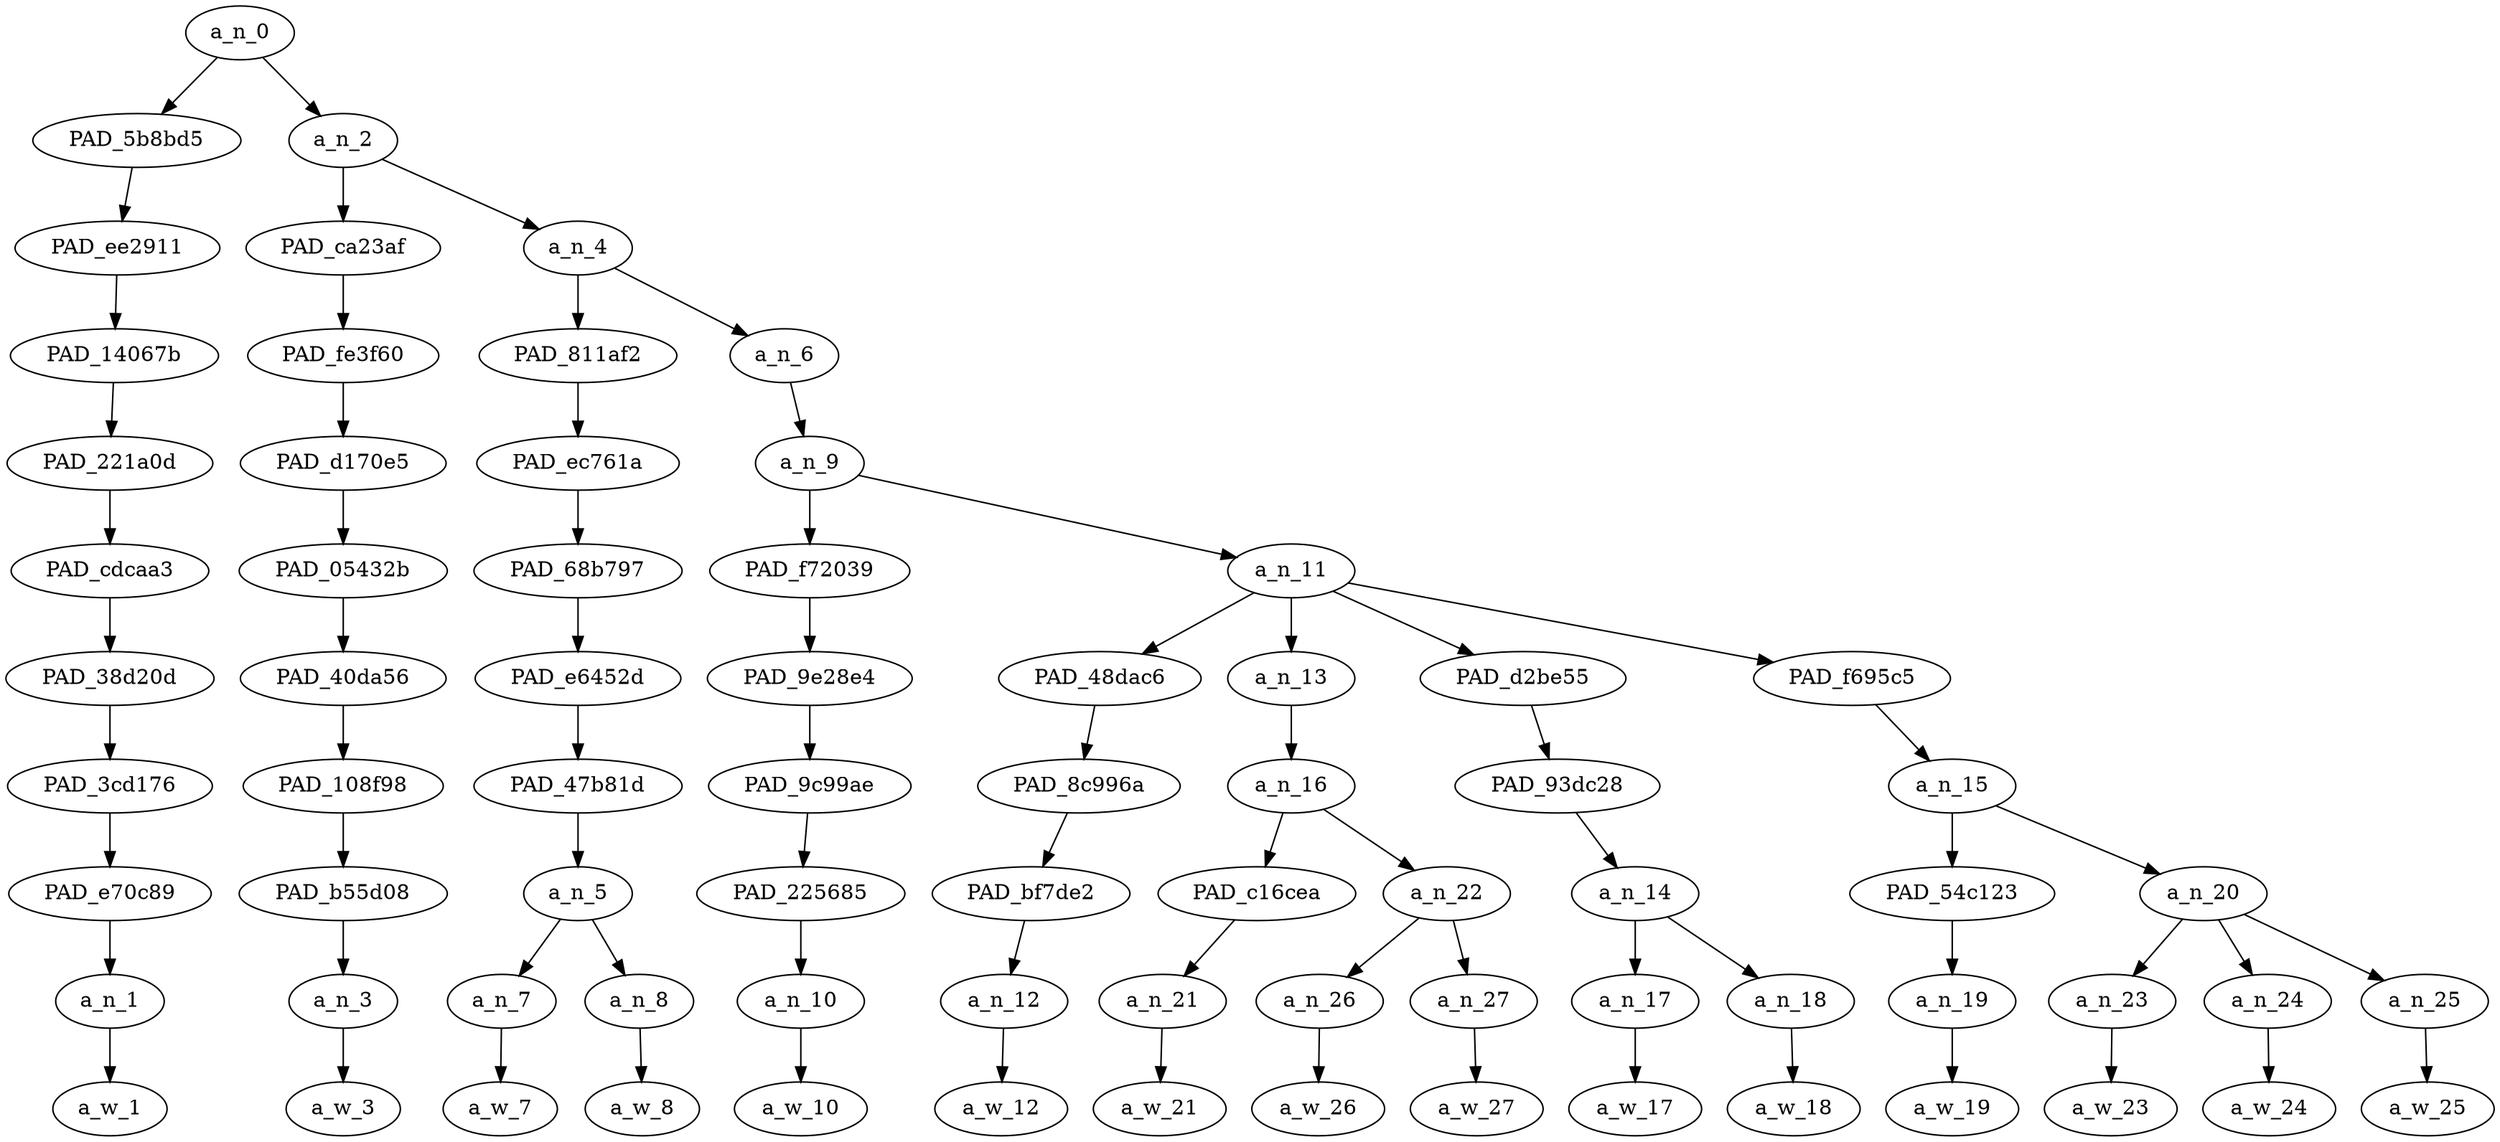 strict digraph "" {
	a_n_0	[div_dir=1,
		index=0,
		level=10,
		pos="1.33203125,10!",
		text_span="[0, 1, 2, 3, 4, 5, 6, 7, 8, 9, 10, 11, 12, 13, 14]",
		value=1.00000002];
	PAD_5b8bd5	[div_dir=1,
		index=0,
		level=9,
		pos="0.0,9!",
		text_span="[0]",
		value=0.15319856];
	a_n_0 -> PAD_5b8bd5;
	a_n_2	[div_dir=-1,
		index=1,
		level=9,
		pos="2.6640625,9!",
		text_span="[1, 2, 3, 4, 5, 6, 7, 8, 9, 10, 11, 12, 13, 14]",
		value=0.84650672];
	a_n_0 -> a_n_2;
	PAD_ee2911	[div_dir=1,
		index=0,
		level=8,
		pos="0.0,8!",
		text_span="[0]",
		value=0.15319856];
	PAD_5b8bd5 -> PAD_ee2911;
	PAD_14067b	[div_dir=1,
		index=0,
		level=7,
		pos="0.0,7!",
		text_span="[0]",
		value=0.15319856];
	PAD_ee2911 -> PAD_14067b;
	PAD_221a0d	[div_dir=1,
		index=0,
		level=6,
		pos="0.0,6!",
		text_span="[0]",
		value=0.15319856];
	PAD_14067b -> PAD_221a0d;
	PAD_cdcaa3	[div_dir=1,
		index=0,
		level=5,
		pos="0.0,5!",
		text_span="[0]",
		value=0.15319856];
	PAD_221a0d -> PAD_cdcaa3;
	PAD_38d20d	[div_dir=1,
		index=0,
		level=4,
		pos="0.0,4!",
		text_span="[0]",
		value=0.15319856];
	PAD_cdcaa3 -> PAD_38d20d;
	PAD_3cd176	[div_dir=1,
		index=0,
		level=3,
		pos="0.0,3!",
		text_span="[0]",
		value=0.15319856];
	PAD_38d20d -> PAD_3cd176;
	PAD_e70c89	[div_dir=1,
		index=0,
		level=2,
		pos="0.0,2!",
		text_span="[0]",
		value=0.15319856];
	PAD_3cd176 -> PAD_e70c89;
	a_n_1	[div_dir=1,
		index=0,
		level=1,
		pos="0.0,1!",
		text_span="[0]",
		value=0.15319856];
	PAD_e70c89 -> a_n_1;
	a_w_1	[div_dir=0,
		index=0,
		level=0,
		pos="0,0!",
		text_span="[0]",
		value=regression];
	a_n_1 -> a_w_1;
	PAD_ca23af	[div_dir=1,
		index=1,
		level=8,
		pos="1.0,8!",
		text_span="[1]",
		value=0.05944649];
	a_n_2 -> PAD_ca23af;
	a_n_4	[div_dir=-1,
		index=2,
		level=8,
		pos="4.328125,8!",
		text_span="[2, 3, 4, 5, 6, 7, 8, 9, 10, 11, 12, 13, 14]",
		value=0.78699993];
	a_n_2 -> a_n_4;
	PAD_fe3f60	[div_dir=1,
		index=1,
		level=7,
		pos="1.0,7!",
		text_span="[1]",
		value=0.05944649];
	PAD_ca23af -> PAD_fe3f60;
	PAD_d170e5	[div_dir=1,
		index=1,
		level=6,
		pos="1.0,6!",
		text_span="[1]",
		value=0.05944649];
	PAD_fe3f60 -> PAD_d170e5;
	PAD_05432b	[div_dir=1,
		index=1,
		level=5,
		pos="1.0,5!",
		text_span="[1]",
		value=0.05944649];
	PAD_d170e5 -> PAD_05432b;
	PAD_40da56	[div_dir=1,
		index=1,
		level=4,
		pos="1.0,4!",
		text_span="[1]",
		value=0.05944649];
	PAD_05432b -> PAD_40da56;
	PAD_108f98	[div_dir=1,
		index=1,
		level=3,
		pos="1.0,3!",
		text_span="[1]",
		value=0.05944649];
	PAD_40da56 -> PAD_108f98;
	PAD_b55d08	[div_dir=1,
		index=1,
		level=2,
		pos="1.0,2!",
		text_span="[1]",
		value=0.05944649];
	PAD_108f98 -> PAD_b55d08;
	a_n_3	[div_dir=1,
		index=1,
		level=1,
		pos="1.0,1!",
		text_span="[1]",
		value=0.05944649];
	PAD_b55d08 -> a_n_3;
	a_w_3	[div_dir=0,
		index=1,
		level=0,
		pos="1,0!",
		text_span="[1]",
		value=is];
	a_n_3 -> a_w_3;
	PAD_811af2	[div_dir=-1,
		index=2,
		level=7,
		pos="2.5,7!",
		text_span="[2, 3]",
		value=0.14421028];
	a_n_4 -> PAD_811af2;
	a_n_6	[div_dir=-1,
		index=3,
		level=7,
		pos="6.15625,7!",
		text_span="[4, 5, 6, 7, 8, 9, 10, 11, 12, 13, 14]",
		value=0.64259461];
	a_n_4 -> a_n_6;
	PAD_ec761a	[div_dir=-1,
		index=2,
		level=6,
		pos="2.5,6!",
		text_span="[2, 3]",
		value=0.14421028];
	PAD_811af2 -> PAD_ec761a;
	PAD_68b797	[div_dir=-1,
		index=2,
		level=5,
		pos="2.5,5!",
		text_span="[2, 3]",
		value=0.14421028];
	PAD_ec761a -> PAD_68b797;
	PAD_e6452d	[div_dir=-1,
		index=2,
		level=4,
		pos="2.5,4!",
		text_span="[2, 3]",
		value=0.14421028];
	PAD_68b797 -> PAD_e6452d;
	PAD_47b81d	[div_dir=-1,
		index=2,
		level=3,
		pos="2.5,3!",
		text_span="[2, 3]",
		value=0.14421028];
	PAD_e6452d -> PAD_47b81d;
	a_n_5	[div_dir=-1,
		index=2,
		level=2,
		pos="2.5,2!",
		text_span="[2, 3]",
		value=0.14421028];
	PAD_47b81d -> a_n_5;
	a_n_7	[div_dir=1,
		index=2,
		level=1,
		pos="2.0,1!",
		text_span="[2]",
		value=0.05581425];
	a_n_5 -> a_n_7;
	a_n_8	[div_dir=-1,
		index=3,
		level=1,
		pos="3.0,1!",
		text_span="[3]",
		value=0.08827692];
	a_n_5 -> a_n_8;
	a_w_7	[div_dir=0,
		index=2,
		level=0,
		pos="2,0!",
		text_span="[2]",
		value=a];
	a_n_7 -> a_w_7;
	a_w_8	[div_dir=0,
		index=3,
		level=0,
		pos="3,0!",
		text_span="[3]",
		value=bitch];
	a_n_8 -> a_w_8;
	a_n_9	[div_dir=-1,
		index=3,
		level=6,
		pos="6.15625,6!",
		text_span="[4, 5, 6, 7, 8, 9, 10, 11, 12, 13, 14]",
		value=0.64243378];
	a_n_6 -> a_n_9;
	PAD_f72039	[div_dir=-1,
		index=3,
		level=5,
		pos="4.0,5!",
		text_span="[4]",
		value=0.04513884];
	a_n_9 -> PAD_f72039;
	a_n_11	[div_dir=-1,
		index=4,
		level=5,
		pos="8.3125,5!",
		text_span="[5, 6, 7, 8, 9, 10, 11, 12, 13, 14]",
		value=0.59713412];
	a_n_9 -> a_n_11;
	PAD_9e28e4	[div_dir=-1,
		index=3,
		level=4,
		pos="4.0,4!",
		text_span="[4]",
		value=0.04513884];
	PAD_f72039 -> PAD_9e28e4;
	PAD_9c99ae	[div_dir=-1,
		index=3,
		level=3,
		pos="4.0,3!",
		text_span="[4]",
		value=0.04513884];
	PAD_9e28e4 -> PAD_9c99ae;
	PAD_225685	[div_dir=-1,
		index=3,
		level=2,
		pos="4.0,2!",
		text_span="[4]",
		value=0.04513884];
	PAD_9c99ae -> PAD_225685;
	a_n_10	[div_dir=-1,
		index=4,
		level=1,
		pos="4.0,1!",
		text_span="[4]",
		value=0.04513884];
	PAD_225685 -> a_n_10;
	a_w_10	[div_dir=0,
		index=4,
		level=0,
		pos="4,0!",
		text_span="[4]",
		value=i];
	a_n_10 -> a_w_10;
	PAD_48dac6	[div_dir=-1,
		index=4,
		level=4,
		pos="5.0,4!",
		text_span="[5]",
		value=0.04761625];
	a_n_11 -> PAD_48dac6;
	a_n_13	[div_dir=-1,
		index=5,
		level=4,
		pos="6.75,4!",
		text_span="[6, 7, 8]",
		value=0.24830838];
	a_n_11 -> a_n_13;
	PAD_d2be55	[div_dir=1,
		index=6,
		level=4,
		pos="9.5,4!",
		text_span="[9, 10]",
		value=0.10406353];
	a_n_11 -> PAD_d2be55;
	PAD_f695c5	[div_dir=1,
		index=7,
		level=4,
		pos="12.0,4!",
		text_span="[11, 12, 13, 14]",
		value=0.19697732];
	a_n_11 -> PAD_f695c5;
	PAD_8c996a	[div_dir=-1,
		index=4,
		level=3,
		pos="5.0,3!",
		text_span="[5]",
		value=0.04761625];
	PAD_48dac6 -> PAD_8c996a;
	PAD_bf7de2	[div_dir=-1,
		index=4,
		level=2,
		pos="5.0,2!",
		text_span="[5]",
		value=0.04761625];
	PAD_8c996a -> PAD_bf7de2;
	a_n_12	[div_dir=-1,
		index=5,
		level=1,
		pos="5.0,1!",
		text_span="[5]",
		value=0.04761625];
	PAD_bf7de2 -> a_n_12;
	a_w_12	[div_dir=0,
		index=5,
		level=0,
		pos="5,0!",
		text_span="[5]",
		value=haven];
	a_n_12 -> a_w_12;
	a_n_16	[div_dir=-1,
		index=5,
		level=3,
		pos="6.75,3!",
		text_span="[6, 7, 8]",
		value=0.24749188];
	a_n_13 -> a_n_16;
	PAD_c16cea	[div_dir=-1,
		index=5,
		level=2,
		pos="6.0,2!",
		text_span="[6]",
		value=0.17173903];
	a_n_16 -> PAD_c16cea;
	a_n_22	[div_dir=1,
		index=6,
		level=2,
		pos="7.5,2!",
		text_span="[7, 8]",
		value=0.07493635];
	a_n_16 -> a_n_22;
	a_n_21	[div_dir=-1,
		index=6,
		level=1,
		pos="6.0,1!",
		text_span="[6]",
		value=0.17173903];
	PAD_c16cea -> a_n_21;
	a_w_21	[div_dir=0,
		index=6,
		level=0,
		pos="6,0!",
		text_span="[6]",
		value=’];
	a_n_21 -> a_w_21;
	a_n_26	[div_dir=1,
		index=7,
		level=1,
		pos="7.0,1!",
		text_span="[7]",
		value=0.03809857];
	a_n_22 -> a_n_26;
	a_n_27	[div_dir=-1,
		index=8,
		level=1,
		pos="8.0,1!",
		text_span="[8]",
		value=0.03679727];
	a_n_22 -> a_n_27;
	a_w_26	[div_dir=0,
		index=7,
		level=0,
		pos="7,0!",
		text_span="[7]",
		value=t];
	a_n_26 -> a_w_26;
	a_w_27	[div_dir=0,
		index=8,
		level=0,
		pos="8,0!",
		text_span="[8]",
		value=been];
	a_n_27 -> a_w_27;
	PAD_93dc28	[div_dir=1,
		index=6,
		level=3,
		pos="9.5,3!",
		text_span="[9, 10]",
		value=0.10406353];
	PAD_d2be55 -> PAD_93dc28;
	a_n_14	[div_dir=1,
		index=7,
		level=2,
		pos="9.5,2!",
		text_span="[9, 10]",
		value=0.10406353];
	PAD_93dc28 -> a_n_14;
	a_n_17	[div_dir=1,
		index=9,
		level=1,
		pos="9.0,1!",
		text_span="[9]",
		value=0.04325123];
	a_n_14 -> a_n_17;
	a_n_18	[div_dir=1,
		index=10,
		level=1,
		pos="10.0,1!",
		text_span="[10]",
		value=0.06068783];
	a_n_14 -> a_n_18;
	a_w_17	[div_dir=0,
		index=9,
		level=0,
		pos="9,0!",
		text_span="[9]",
		value=this];
	a_n_17 -> a_w_17;
	a_w_18	[div_dir=0,
		index=10,
		level=0,
		pos="10,0!",
		text_span="[10]",
		value=angry];
	a_n_18 -> a_w_18;
	a_n_15	[div_dir=1,
		index=7,
		level=3,
		pos="12.0,3!",
		text_span="[11, 12, 13, 14]",
		value=0.19697732];
	PAD_f695c5 -> a_n_15;
	PAD_54c123	[div_dir=1,
		index=8,
		level=2,
		pos="11.0,2!",
		text_span="[11]",
		value=0.05471125];
	a_n_15 -> PAD_54c123;
	a_n_20	[div_dir=1,
		index=9,
		level=2,
		pos="13.0,2!",
		text_span="[12, 13, 14]",
		value=0.14188001];
	a_n_15 -> a_n_20;
	a_n_19	[div_dir=1,
		index=11,
		level=1,
		pos="11.0,1!",
		text_span="[11]",
		value=0.05471125];
	PAD_54c123 -> a_n_19;
	a_w_19	[div_dir=0,
		index=11,
		level=0,
		pos="11,0!",
		text_span="[11]",
		value=in];
	a_n_19 -> a_w_19;
	a_n_23	[div_dir=1,
		index=12,
		level=1,
		pos="12.0,1!",
		text_span="[12]",
		value=0.04258861];
	a_n_20 -> a_n_23;
	a_n_24	[div_dir=1,
		index=13,
		level=1,
		pos="13.0,1!",
		text_span="[13]",
		value=0.04546208];
	a_n_20 -> a_n_24;
	a_n_25	[div_dir=-1,
		index=14,
		level=1,
		pos="14.0,1!",
		text_span="[14]",
		value=0.05364613];
	a_n_20 -> a_n_25;
	a_w_23	[div_dir=0,
		index=12,
		level=0,
		pos="12,0!",
		text_span="[12]",
		value=a1];
	a_n_23 -> a_w_23;
	a_w_24	[div_dir=0,
		index=13,
		level=0,
		pos="13,0!",
		text_span="[13]",
		value=long];
	a_n_24 -> a_w_24;
	a_w_25	[div_dir=0,
		index=14,
		level=0,
		pos="14,0!",
		text_span="[14]",
		value=time];
	a_n_25 -> a_w_25;
}
